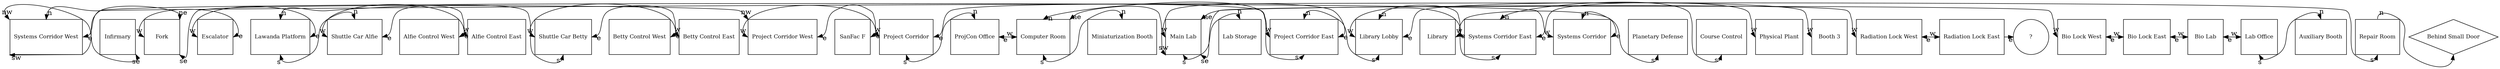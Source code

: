 digraph G {
	splines=TRUE
	K=0
	"Systems Corridor West" [label="Systems Corridor West" fontsize=11 height=1 pos="6.031940008803807,6.085486853830268!" shape=rectangle width=1]
	Escalator [label=Escalator fontsize=11 height=1 pos="-0.05926706711958657,3.0412142078296243!" shape=rectangle width=1]
	"Lab Office" [label="Lab Office" fontsize=11 height=1 pos="26.9971270303644,-1.500870385937066!" shape=rectangle width=1]
	"Radiation Lock East" [label="Radiation Lock East" fontsize=11 height=1 pos="20.98308892741057,1.5085475245714437!" shape=rectangle width=1]
	"Radiation Lock West" [label="Radiation Lock West" fontsize=11 height=1 pos="18.007435576507135,1.5085475245714437!" shape=rectangle width=1]
	"Betty Control East" [label="Betty Control East" fontsize=11 height=1 pos="-0.03145460055416116,6.029872569044604!" shape=rectangle width=1]
	"Betty Control West" [label="Betty Control West" fontsize=11 height=1 pos="-6.060628565001542,6.029872569044604!" shape=rectangle width=1]
	"Planetary Defense" [label="Planetary Defense" fontsize=11 height=1 pos="9.036986298758448,9.089852647984852!" shape=rectangle width=1]
	"Course Control" [label="Course Control" fontsize=11 height=1 pos="12.040098344377142,9.071599347615452!" shape=rectangle width=1]
	"Bio Lock East" [label="Bio Lock East" fontsize=11 height=1 pos="21.0545648786331,-1.500870385937066!" shape=rectangle width=1]
	Library [label=Library fontsize=11 height=1 pos="9.052133005711951,3.069251208576161!" shape=rectangle width=1]
	4348125480 [label="Behind Small Door" fontsize=11 height=1 pos="6.031940008803807,12.022898017748664!" shape=diamond width=1]
	"Systems Corridor East" [label="Systems Corridor East" fontsize=11 height=1 pos="12.040098344377142,6.085486853830268!" shape=rectangle width=1]
	"Shuttle Car Alfie" [label="Shuttle Car Alfie" fontsize=11 height=1 pos="-3.0661429214612514,0.0!" shape=rectangle width=1]
	"Computer Room" [label="Computer Room" fontsize=11 height=1 pos="12.027928491780642,-2.9575137154683584!" shape=rectangle width=1]
	"Repair Room" [label="Repair Room" fontsize=11 height=1 pos="6.031940008803807,9.087776784099164!" shape=rectangle width=1]
	"Miniaturization Booth" [label="Miniaturization Booth" fontsize=11 height=1 pos="12.027928491780642,-4.433575290348916!" shape=rectangle width=1]
	"Systems Corridor" [label="Systems Corridor" fontsize=11 height=1 pos="9.036986298758448,6.085486853830268!" shape=rectangle width=1]
	"Project Corridor West" [label="Project Corridor West" fontsize=11 height=1 pos="6.023738861239046,0.05457316597094902!" shape=rectangle width=1]
	"Alfie Control East" [label="Alfie Control East" fontsize=11 height=1 pos="0,0!" shape=rectangle width=1]
	"Main Lab" [label="Main Lab" fontsize=11 height=1 pos="15.031347141165632,0.02645257834332218!" shape=rectangle width=1]
	"Physical Plant" [label="Physical Plant" fontsize=11 height=1 pos="15.087477627873529,6.085486853830268!" shape=rectangle width=1]
	Infirmary [label=Infirmary fontsize=11 height=1 pos="3.030440273843137,9.103714771168352!" shape=rectangle width=1]
	"Alfie Control West" [label="Alfie Control West" fontsize=11 height=1 pos="-6.086606559032344,0.0!" shape=rectangle width=1]
	"Lawanda Platform" [label="Lawanda Platform" fontsize=11 height=1 pos="-3.0661429214612514,3.0412142078296243!" shape=rectangle width=1]
	"ProjCon Office" [label="ProjCon Office" fontsize=11 height=1 pos="9.006827415105825,-2.974467754714863!" shape=rectangle width=1]
	"Booth 3" [label="Booth 3" fontsize=11 height=1 pos="13.556382646729293,3.069251208576161!" shape=rectangle width=1]
	"SanFac F" [label="SanFac F" fontsize=11 height=1 pos="3.039186621364232,0.05457316597094902!" shape=rectangle width=1]
	"Auxiliary Booth" [label="Auxiliary Booth" fontsize=11 height=1 pos="26.9971270303644,-4.51359482672928!" shape=rectangle width=1]
	"Project Corridor" [label="Project Corridor" fontsize=11 height=1 pos="9.006827415105825,0.05457316597094902!" shape=rectangle width=1]
	"Shuttle Car Betty" [label="Shuttle Car Betty" fontsize=11 height=1 pos="-3.0661429214612514,6.029872569044604!" shape=rectangle width=1]
	"Lab Storage" [label="Lab Storage" fontsize=11 height=1 pos="15.031347141165632,-1.4700907268269503!" shape=rectangle width=1]
	"Bio Lab" [label="Bio Lab" fontsize=11 height=1 pos="23.990766853982983,-1.500870385937066!" shape=rectangle width=1]
	Fork [label=Fork fontsize=11 height=1 pos="2.9936970004990178,3.0412142078296243!" shape=rectangle width=1]
	"Library Lobby" [label="Library Lobby" fontsize=11 height=1 pos="12.049150071436479,3.069251208576161!" shape=rectangle width=1]
	"Bio Lock West" [label="Bio Lock West" fontsize=11 height=1 pos="18.074390435249562,-1.500870385937066!" shape=rectangle width=1]
	4348024984 [label="?" fontsize=11 height=1 pos="23.970976229393727,1.5085475245714437!" shape=ellipse width=1]
	"Project Corridor East" [label="Project Corridor East" fontsize=11 height=1 pos="12.05820179849582,0.05457316597094902!" shape=rectangle width=1]
	"Alfie Control East" -> "Shuttle Car Alfie" [constraint=FALSE dir=both headlabel=e headport=e labeldistance=1.5 labelfloat=TRUE minlen=2 taillabel=w tailport=w weight=0]
	"Shuttle Car Alfie" -> "Alfie Control West" [constraint=FALSE dir=both headlabel=e headport=e labeldistance=1.5 labelfloat=TRUE minlen=2 taillabel=w tailport=w weight=0]
	"Lawanda Platform" -> "Shuttle Car Alfie" [constraint=FALSE dir=both headlabel=n headport=n labeldistance=1.5 labelfloat=TRUE minlen=2 taillabel=s tailport=s weight=0]
	"Shuttle Car Betty" -> "Lawanda Platform" [constraint=FALSE dir=both headlabel=n headport=n labeldistance=1.5 labelfloat=TRUE minlen=2 taillabel=s tailport=s weight=0]
	"Betty Control East" -> "Shuttle Car Betty" [constraint=FALSE dir=both headlabel=e headport=e labeldistance=1.5 labelfloat=TRUE minlen=2 taillabel=w tailport=w weight=0]
	"Shuttle Car Betty" -> "Betty Control West" [constraint=FALSE dir=both headlabel=e headport=e labeldistance=1.5 labelfloat=TRUE minlen=2 taillabel=w tailport=w weight=0]
	Escalator -> "Lawanda Platform" [constraint=FALSE dir=both headlabel=e headport=e labeldistance=1.5 labelfloat=TRUE minlen=2 taillabel=w tailport=w weight=0]
	Fork -> Escalator [constraint=FALSE dir=both headlabel=e headport=e labeldistance=1.5 labelfloat=TRUE minlen=2 taillabel=w tailport=w weight=0]
	"Systems Corridor West" -> Fork [constraint=FALSE dir=both headlabel=ne headport=ne labeldistance=1.5 labelfloat=TRUE minlen=2 taillabel=sw tailport=sw weight=0]
	"Project Corridor West" -> Fork [constraint=FALSE dir=both headlabel=se headport=se labeldistance=1.5 labelfloat=TRUE minlen=2 taillabel=nw tailport=nw weight=0]
	"Project Corridor" -> "Project Corridor West" [constraint=FALSE dir=both headlabel=e headport=e labeldistance=1.5 labelfloat=TRUE minlen=2 taillabel=w tailport=w weight=0]
	"Project Corridor East" -> "Project Corridor" [constraint=FALSE dir=both headlabel=e headport=e labeldistance=1.5 labelfloat=TRUE minlen=2 taillabel=w tailport=w weight=0]
	"Project Corridor" -> "ProjCon Office" [constraint=FALSE dir=both headlabel=n headport=n labeldistance=1.5 labelfloat=TRUE minlen=2 taillabel=s tailport=s weight=0]
	"Computer Room" -> "ProjCon Office" [constraint=FALSE dir=both headlabel=e headport=e labeldistance=1.5 labelfloat=TRUE minlen=2 taillabel=w tailport=w weight=0]
	"Project Corridor East" -> "Computer Room" [constraint=FALSE dir=both headlabel=n headport=n labeldistance=1.5 labelfloat=TRUE minlen=2 taillabel=s tailport=s weight=0]
	"Main Lab" -> "Computer Room" [constraint=FALSE dir=both headlabel=ne headport=ne labeldistance=1.5 labelfloat=TRUE minlen=2 taillabel=sw tailport=sw weight=0]
	"Computer Room" -> "Miniaturization Booth" [constraint=FALSE dir=both headlabel=n headport=n labeldistance=1.5 labelfloat=TRUE minlen=2 taillabel=s tailport=s weight=0]
	"Radiation Lock West" -> "Main Lab" [constraint=FALSE dir=both headlabel=ne headport=ne labeldistance=1.5 labelfloat=TRUE minlen=2 taillabel=w tailport=w weight=0]
	"Radiation Lock East" -> "Radiation Lock West" [constraint=FALSE dir=both headlabel=e headport=e labeldistance=1.5 labelfloat=TRUE minlen=2 taillabel=w tailport=w weight=0]
	4348024984 -> "Radiation Lock East" [constraint=FALSE dir=back headlabel=e headport=e labeldistance=1.5 labelfloat=TRUE tailport=w]
	"Bio Lock West" -> "Main Lab" [constraint=FALSE dir=both headlabel=se headport=se labeldistance=1.5 labelfloat=TRUE minlen=2 taillabel=w tailport=w weight=0]
	"Bio Lock East" -> "Bio Lock West" [constraint=FALSE dir=both headlabel=e headport=e labeldistance=1.5 labelfloat=TRUE minlen=2 taillabel=w tailport=w weight=0]
	"Bio Lab" -> "Bio Lock East" [constraint=FALSE dir=both headlabel=e headport=e labeldistance=1.5 labelfloat=TRUE minlen=2 taillabel=w tailport=w weight=0]
	"Lab Office" -> "Auxiliary Booth" [constraint=FALSE dir=both headlabel=n headport=n labeldistance=1.5 labelfloat=TRUE minlen=2 taillabel=s tailport=s weight=0]
	"Lab Office" -> "Bio Lab" [constraint=FALSE dir=both headlabel=e headport=e labeldistance=1.5 labelfloat=TRUE minlen=2 taillabel=w tailport=w weight=0]
	"Main Lab" -> "Lab Storage" [constraint=FALSE dir=both headlabel=n headport=n labeldistance=1.5 labelfloat=TRUE minlen=2 taillabel=s tailport=s weight=0]
	"Library Lobby" -> "Project Corridor East" [constraint=FALSE dir=both headlabel=n headport=n labeldistance=1.5 labelfloat=TRUE minlen=2 taillabel=s tailport=s weight=0]
	"Main Lab" -> "Project Corridor East" [constraint=FALSE dir=both headlabel=e headport=e labeldistance=1.5 labelfloat=TRUE minlen=2 taillabel=w tailport=w weight=0]
	"Project Corridor West" -> "SanFac F" [constraint=FALSE dir=both headlabel=e headport=e labeldistance=1.5 labelfloat=TRUE minlen=2 taillabel=w tailport=w weight=0]
	"Systems Corridor" -> "Systems Corridor West" [constraint=FALSE dir=both headlabel=e headport=e labeldistance=1.5 labelfloat=TRUE minlen=2 taillabel=w tailport=w weight=0]
	"Systems Corridor East" -> "Systems Corridor" [constraint=FALSE dir=both headlabel=e headport=e labeldistance=1.5 labelfloat=TRUE minlen=2 taillabel=w tailport=w weight=0]
	"Physical Plant" -> "Systems Corridor East" [constraint=FALSE dir=both headlabel=e headport=e labeldistance=1.5 labelfloat=TRUE minlen=2 taillabel=w tailport=w weight=0]
	"Course Control" -> "Systems Corridor East" [constraint=FALSE dir=both headlabel=n headport=n labeldistance=1.5 labelfloat=TRUE minlen=2 taillabel=s tailport=s weight=0]
	"Systems Corridor East" -> "Library Lobby" [constraint=FALSE dir=both headlabel=n headport=n labeldistance=1.5 labelfloat=TRUE minlen=2 taillabel=s tailport=s weight=0]
	"Library Lobby" -> Library [constraint=FALSE dir=both headlabel=e headport=e labeldistance=1.5 labelfloat=TRUE minlen=2 taillabel=w tailport=w weight=0]
	"Booth 3" -> "Library Lobby" [constraint=FALSE dir=both headlabel=e headport=e labeldistance=1.5 labelfloat=TRUE minlen=2 taillabel=w tailport=w weight=0]
	"Planetary Defense" -> "Systems Corridor" [constraint=FALSE dir=both headlabel=n headport=n labeldistance=1.5 labelfloat=TRUE minlen=2 taillabel=s tailport=s weight=0]
	"Systems Corridor West" -> Infirmary [constraint=FALSE dir=both headlabel=se headport=se labeldistance=1.5 labelfloat=TRUE minlen=2 taillabel=nw tailport=nw weight=0]
	"Repair Room" -> "Systems Corridor West" [constraint=FALSE dir=both headlabel=n headport=n labeldistance=1.5 labelfloat=TRUE minlen=2 taillabel=s tailport=s weight=0]
	4348125480 -> "Repair Room" [constraint=FALSE dir=back headlabel=n headport=n labeldistance=1.5 labelfloat=TRUE tailport=s]
}
